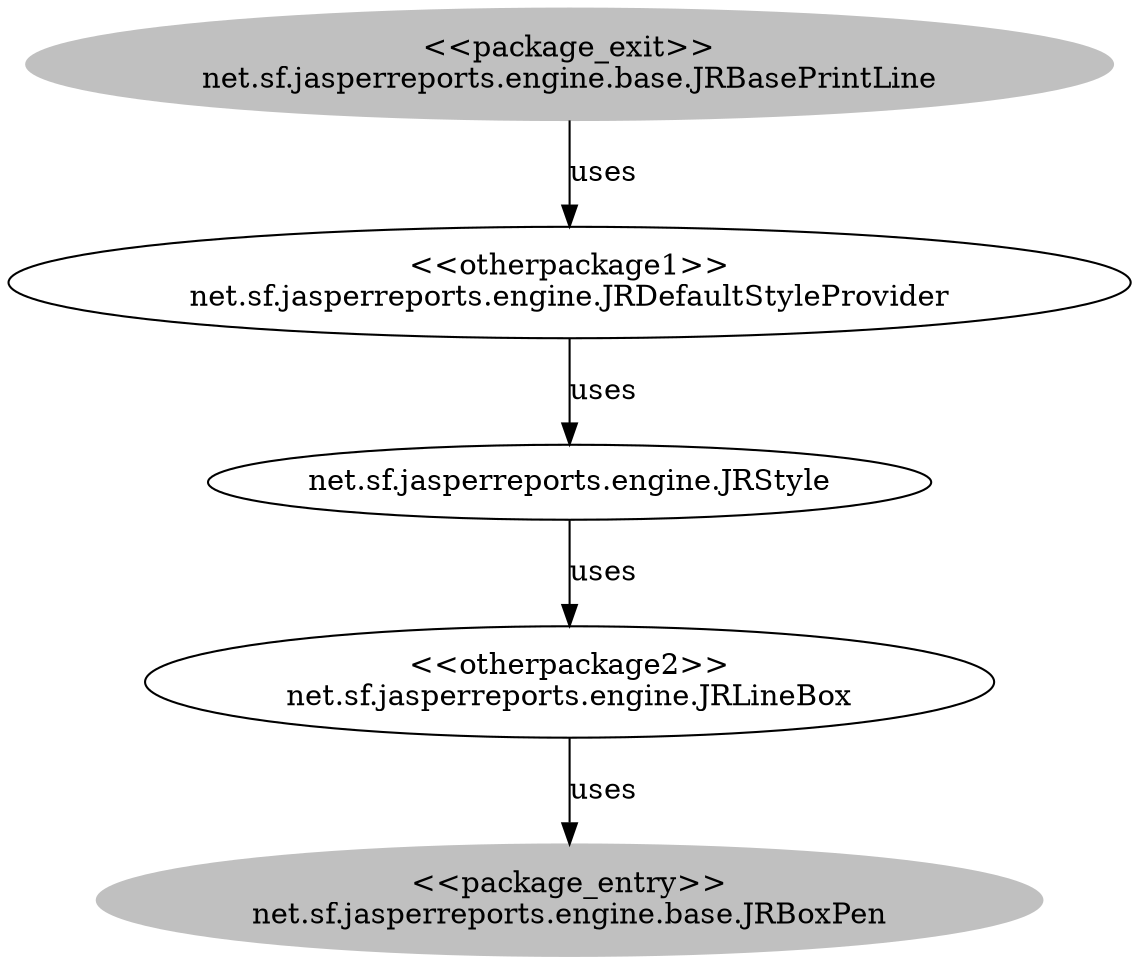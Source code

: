 digraph cd {
	net_sf_jasperreports_engine_base_JRBasePrintLine [label="<<package_exit>>
net.sf.jasperreports.engine.base.JRBasePrintLine",style=filled,color="grey"];
	net_sf_jasperreports_engine_base_JRBoxPen [label="<<package_entry>>
net.sf.jasperreports.engine.base.JRBoxPen",style=filled,color="grey"];
	net_sf_jasperreports_engine_JRDefaultStyleProvider [label="<<otherpackage1>>
net.sf.jasperreports.engine.JRDefaultStyleProvider"];
	net_sf_jasperreports_engine_JRLineBox [label="<<otherpackage2>>
net.sf.jasperreports.engine.JRLineBox"];
	net_sf_jasperreports_engine_JRStyle [label="net.sf.jasperreports.engine.JRStyle"];
	net_sf_jasperreports_engine_base_JRBasePrintLine -> net_sf_jasperreports_engine_JRDefaultStyleProvider [label=uses];
	net_sf_jasperreports_engine_JRLineBox -> net_sf_jasperreports_engine_base_JRBoxPen [label=uses];
	net_sf_jasperreports_engine_JRDefaultStyleProvider -> net_sf_jasperreports_engine_JRStyle [label=uses];
	net_sf_jasperreports_engine_JRStyle -> net_sf_jasperreports_engine_JRLineBox [label=uses];
}
